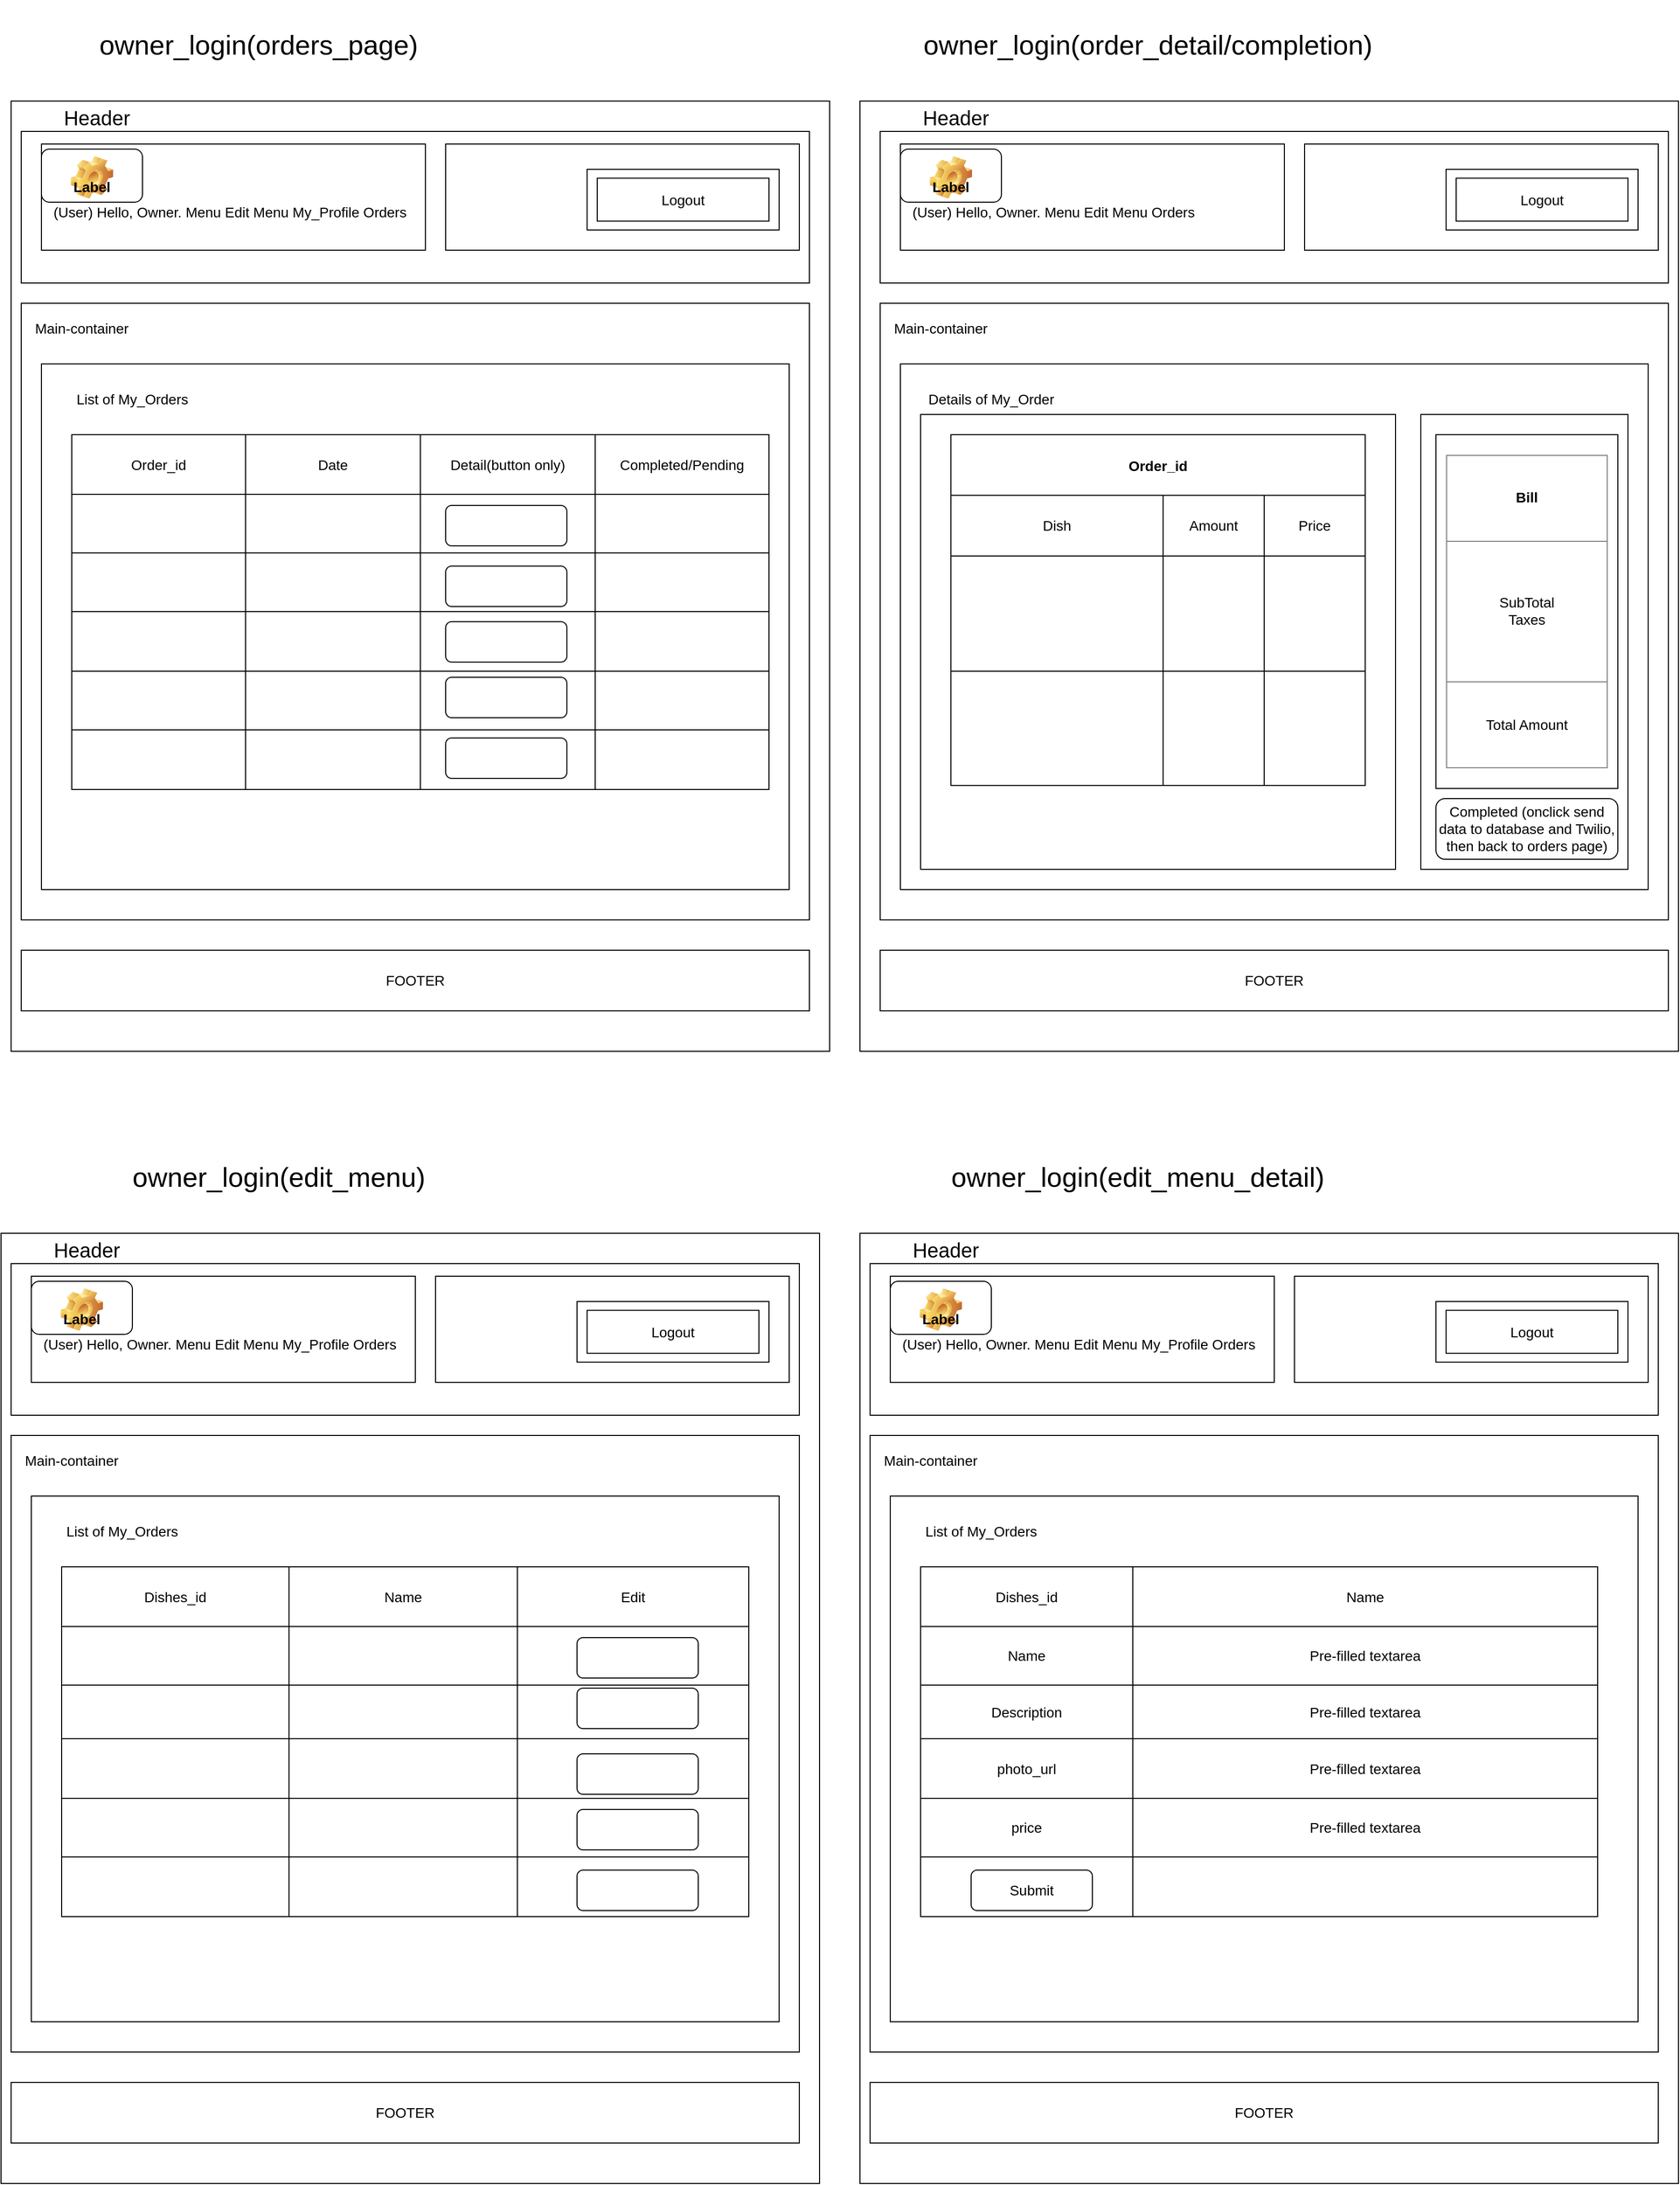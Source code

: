 <mxfile>
    <diagram id="mQeP9on8hpCrRTU4liFA" name="Page-1">
        <mxGraphModel dx="888" dy="1560" grid="1" gridSize="10" guides="1" tooltips="1" connect="1" arrows="1" fold="1" page="1" pageScale="1" pageWidth="850" pageHeight="1100" math="0" shadow="0">
            <root>
                <mxCell id="0"/>
                <mxCell id="1" parent="0"/>
                <mxCell id="87" value="" style="rounded=0;whiteSpace=wrap;html=1;fillColor=none;" parent="1" vertex="1">
                    <mxGeometry x="30" y="-990" width="810" height="940" as="geometry"/>
                </mxCell>
                <mxCell id="2" value="" style="rounded=0;whiteSpace=wrap;html=1;fontSize=27;fillColor=none;" parent="1" vertex="1">
                    <mxGeometry x="40" y="-960" width="780" height="150" as="geometry"/>
                </mxCell>
                <mxCell id="3" value="&lt;font style=&quot;font-size: 20px&quot;&gt;Header&lt;/font&gt;" style="text;html=1;strokeColor=none;fillColor=none;align=center;verticalAlign=middle;whiteSpace=wrap;rounded=0;fontSize=27;" parent="1" vertex="1">
                    <mxGeometry x="80" y="-990" width="70" height="30" as="geometry"/>
                </mxCell>
                <mxCell id="4" value="" style="rounded=0;whiteSpace=wrap;html=1;fontSize=20;fillColor=none;" parent="1" vertex="1">
                    <mxGeometry x="60" y="-947.5" width="380" height="105" as="geometry"/>
                </mxCell>
                <mxCell id="5" value="&lt;font style=&quot;font-size: 14px&quot;&gt;&lt;font style=&quot;font-size: 14px&quot;&gt;&lt;br&gt;(User) Hello, Owner. Menu Edit Menu My_Profile Orders&lt;/font&gt;&lt;br&gt;&lt;/font&gt;" style="text;html=1;strokeColor=none;fillColor=none;align=left;verticalAlign=middle;whiteSpace=wrap;rounded=0;fontSize=20;" parent="1" vertex="1">
                    <mxGeometry x="70" y="-940" width="360" height="90" as="geometry"/>
                </mxCell>
                <mxCell id="6" value="" style="rounded=0;whiteSpace=wrap;html=1;fontSize=14;fillColor=none;" parent="1" vertex="1">
                    <mxGeometry x="460" y="-947.5" width="350" height="105" as="geometry"/>
                </mxCell>
                <mxCell id="8" value="" style="rounded=0;whiteSpace=wrap;html=1;fontSize=14;fillColor=none;" parent="1" vertex="1">
                    <mxGeometry x="600" y="-922.5" width="190" height="60" as="geometry"/>
                </mxCell>
                <mxCell id="9" value="Logout" style="rounded=0;whiteSpace=wrap;html=1;fontSize=14;fillColor=none;" parent="1" vertex="1">
                    <mxGeometry x="610" y="-913.75" width="170" height="42.5" as="geometry"/>
                </mxCell>
                <mxCell id="10" value="FOOTER" style="rounded=0;whiteSpace=wrap;html=1;fontSize=14;fillColor=none;" parent="1" vertex="1">
                    <mxGeometry x="40" y="-150" width="780" height="60" as="geometry"/>
                </mxCell>
                <mxCell id="11" value="" style="rounded=0;whiteSpace=wrap;html=1;fontSize=14;fillColor=none;" parent="1" vertex="1">
                    <mxGeometry x="40" y="-790" width="780" height="610" as="geometry"/>
                </mxCell>
                <mxCell id="12" value="Main-container" style="text;html=1;strokeColor=none;fillColor=none;align=center;verticalAlign=middle;whiteSpace=wrap;rounded=0;fontSize=14;" parent="1" vertex="1">
                    <mxGeometry x="40" y="-780" width="120" height="30" as="geometry"/>
                </mxCell>
                <mxCell id="13" value="" style="rounded=0;whiteSpace=wrap;html=1;fontSize=14;fillColor=none;" parent="1" vertex="1">
                    <mxGeometry x="60" y="-730" width="740" height="520" as="geometry"/>
                </mxCell>
                <mxCell id="14" value="&lt;font style=&quot;font-size: 27px&quot;&gt;owner_login(orders_page)&lt;/font&gt;" style="text;html=1;strokeColor=none;fillColor=none;align=center;verticalAlign=middle;whiteSpace=wrap;rounded=0;movableLabel=1;" parent="1" vertex="1">
                    <mxGeometry x="30" y="-1090" width="490" height="90" as="geometry"/>
                </mxCell>
                <mxCell id="15" value="List of My_Orders" style="text;html=1;strokeColor=none;fillColor=none;align=center;verticalAlign=middle;whiteSpace=wrap;rounded=0;fontSize=14;" parent="1" vertex="1">
                    <mxGeometry x="80" y="-710" width="140" height="30" as="geometry"/>
                </mxCell>
                <mxCell id="16" value="" style="shape=table;html=1;whiteSpace=wrap;startSize=0;container=1;collapsible=0;childLayout=tableLayout;fontSize=14;fillColor=none;" parent="1" vertex="1">
                    <mxGeometry x="90" y="-660" width="690" height="351" as="geometry"/>
                </mxCell>
                <mxCell id="17" value="" style="shape=partialRectangle;html=1;whiteSpace=wrap;collapsible=0;dropTarget=0;pointerEvents=0;fillColor=none;top=0;left=0;bottom=0;right=0;points=[[0,0.5],[1,0.5]];portConstraint=eastwest;fontSize=14;" parent="16" vertex="1">
                    <mxGeometry width="690" height="59" as="geometry"/>
                </mxCell>
                <mxCell id="18" value="Order_id" style="shape=partialRectangle;html=1;whiteSpace=wrap;connectable=0;fillColor=none;top=0;left=0;bottom=0;right=0;overflow=hidden;pointerEvents=1;fontSize=14;" parent="17" vertex="1">
                    <mxGeometry width="172" height="59" as="geometry">
                        <mxRectangle width="172" height="59" as="alternateBounds"/>
                    </mxGeometry>
                </mxCell>
                <mxCell id="19" value="Date" style="shape=partialRectangle;html=1;whiteSpace=wrap;connectable=0;fillColor=none;top=0;left=0;bottom=0;right=0;overflow=hidden;pointerEvents=1;fontSize=14;" parent="17" vertex="1">
                    <mxGeometry x="172" width="173" height="59" as="geometry">
                        <mxRectangle width="173" height="59" as="alternateBounds"/>
                    </mxGeometry>
                </mxCell>
                <mxCell id="20" value="Detail(button only)" style="shape=partialRectangle;html=1;whiteSpace=wrap;connectable=0;fillColor=none;top=0;left=0;bottom=0;right=0;overflow=hidden;pointerEvents=1;fontSize=14;" parent="17" vertex="1">
                    <mxGeometry x="345" width="173" height="59" as="geometry">
                        <mxRectangle width="173" height="59" as="alternateBounds"/>
                    </mxGeometry>
                </mxCell>
                <mxCell id="21" value="Completed/Pending" style="shape=partialRectangle;html=1;whiteSpace=wrap;connectable=0;fillColor=none;top=0;left=0;bottom=0;right=0;overflow=hidden;pointerEvents=1;fontSize=14;" parent="17" vertex="1">
                    <mxGeometry x="518" width="172" height="59" as="geometry">
                        <mxRectangle width="172" height="59" as="alternateBounds"/>
                    </mxGeometry>
                </mxCell>
                <mxCell id="22" value="" style="shape=partialRectangle;html=1;whiteSpace=wrap;collapsible=0;dropTarget=0;pointerEvents=0;fillColor=none;top=0;left=0;bottom=0;right=0;points=[[0,0.5],[1,0.5]];portConstraint=eastwest;fontSize=14;" parent="16" vertex="1">
                    <mxGeometry y="59" width="690" height="58" as="geometry"/>
                </mxCell>
                <mxCell id="23" value="" style="shape=partialRectangle;html=1;whiteSpace=wrap;connectable=0;fillColor=none;top=0;left=0;bottom=0;right=0;overflow=hidden;pointerEvents=1;fontSize=14;" parent="22" vertex="1">
                    <mxGeometry width="172" height="58" as="geometry">
                        <mxRectangle width="172" height="58" as="alternateBounds"/>
                    </mxGeometry>
                </mxCell>
                <mxCell id="24" value="" style="shape=partialRectangle;html=1;whiteSpace=wrap;connectable=0;fillColor=none;top=0;left=0;bottom=0;right=0;overflow=hidden;pointerEvents=1;fontSize=14;" parent="22" vertex="1">
                    <mxGeometry x="172" width="173" height="58" as="geometry">
                        <mxRectangle width="173" height="58" as="alternateBounds"/>
                    </mxGeometry>
                </mxCell>
                <mxCell id="25" value="" style="shape=partialRectangle;html=1;whiteSpace=wrap;connectable=0;fillColor=none;top=0;left=0;bottom=0;right=0;overflow=hidden;pointerEvents=1;fontSize=14;" parent="22" vertex="1">
                    <mxGeometry x="345" width="173" height="58" as="geometry">
                        <mxRectangle width="173" height="58" as="alternateBounds"/>
                    </mxGeometry>
                </mxCell>
                <mxCell id="26" style="shape=partialRectangle;html=1;whiteSpace=wrap;connectable=0;fillColor=none;top=0;left=0;bottom=0;right=0;overflow=hidden;pointerEvents=1;fontSize=14;" parent="22" vertex="1">
                    <mxGeometry x="518" width="172" height="58" as="geometry">
                        <mxRectangle width="172" height="58" as="alternateBounds"/>
                    </mxGeometry>
                </mxCell>
                <mxCell id="27" style="shape=partialRectangle;html=1;whiteSpace=wrap;collapsible=0;dropTarget=0;pointerEvents=0;fillColor=none;top=0;left=0;bottom=0;right=0;points=[[0,0.5],[1,0.5]];portConstraint=eastwest;fontSize=14;" parent="16" vertex="1">
                    <mxGeometry y="117" width="690" height="58" as="geometry"/>
                </mxCell>
                <mxCell id="28" style="shape=partialRectangle;html=1;whiteSpace=wrap;connectable=0;fillColor=none;top=0;left=0;bottom=0;right=0;overflow=hidden;pointerEvents=1;fontSize=14;" parent="27" vertex="1">
                    <mxGeometry width="172" height="58" as="geometry">
                        <mxRectangle width="172" height="58" as="alternateBounds"/>
                    </mxGeometry>
                </mxCell>
                <mxCell id="29" style="shape=partialRectangle;html=1;whiteSpace=wrap;connectable=0;fillColor=none;top=0;left=0;bottom=0;right=0;overflow=hidden;pointerEvents=1;fontSize=14;" parent="27" vertex="1">
                    <mxGeometry x="172" width="173" height="58" as="geometry">
                        <mxRectangle width="173" height="58" as="alternateBounds"/>
                    </mxGeometry>
                </mxCell>
                <mxCell id="30" style="shape=partialRectangle;html=1;whiteSpace=wrap;connectable=0;fillColor=none;top=0;left=0;bottom=0;right=0;overflow=hidden;pointerEvents=1;fontSize=14;" parent="27" vertex="1">
                    <mxGeometry x="345" width="173" height="58" as="geometry">
                        <mxRectangle width="173" height="58" as="alternateBounds"/>
                    </mxGeometry>
                </mxCell>
                <mxCell id="31" style="shape=partialRectangle;html=1;whiteSpace=wrap;connectable=0;fillColor=none;top=0;left=0;bottom=0;right=0;overflow=hidden;pointerEvents=1;fontSize=14;" parent="27" vertex="1">
                    <mxGeometry x="518" width="172" height="58" as="geometry">
                        <mxRectangle width="172" height="58" as="alternateBounds"/>
                    </mxGeometry>
                </mxCell>
                <mxCell id="32" style="shape=partialRectangle;html=1;whiteSpace=wrap;collapsible=0;dropTarget=0;pointerEvents=0;fillColor=none;top=0;left=0;bottom=0;right=0;points=[[0,0.5],[1,0.5]];portConstraint=eastwest;fontSize=14;" parent="16" vertex="1">
                    <mxGeometry y="175" width="690" height="59" as="geometry"/>
                </mxCell>
                <mxCell id="33" style="shape=partialRectangle;html=1;whiteSpace=wrap;connectable=0;fillColor=none;top=0;left=0;bottom=0;right=0;overflow=hidden;pointerEvents=1;fontSize=14;" parent="32" vertex="1">
                    <mxGeometry width="172" height="59" as="geometry">
                        <mxRectangle width="172" height="59" as="alternateBounds"/>
                    </mxGeometry>
                </mxCell>
                <mxCell id="34" style="shape=partialRectangle;html=1;whiteSpace=wrap;connectable=0;fillColor=none;top=0;left=0;bottom=0;right=0;overflow=hidden;pointerEvents=1;fontSize=14;" parent="32" vertex="1">
                    <mxGeometry x="172" width="173" height="59" as="geometry">
                        <mxRectangle width="173" height="59" as="alternateBounds"/>
                    </mxGeometry>
                </mxCell>
                <mxCell id="35" style="shape=partialRectangle;html=1;whiteSpace=wrap;connectable=0;fillColor=none;top=0;left=0;bottom=0;right=0;overflow=hidden;pointerEvents=1;fontSize=14;" parent="32" vertex="1">
                    <mxGeometry x="345" width="173" height="59" as="geometry">
                        <mxRectangle width="173" height="59" as="alternateBounds"/>
                    </mxGeometry>
                </mxCell>
                <mxCell id="36" style="shape=partialRectangle;html=1;whiteSpace=wrap;connectable=0;fillColor=none;top=0;left=0;bottom=0;right=0;overflow=hidden;pointerEvents=1;fontSize=14;" parent="32" vertex="1">
                    <mxGeometry x="518" width="172" height="59" as="geometry">
                        <mxRectangle width="172" height="59" as="alternateBounds"/>
                    </mxGeometry>
                </mxCell>
                <mxCell id="37" style="shape=partialRectangle;html=1;whiteSpace=wrap;collapsible=0;dropTarget=0;pointerEvents=0;fillColor=none;top=0;left=0;bottom=0;right=0;points=[[0,0.5],[1,0.5]];portConstraint=eastwest;fontSize=14;" parent="16" vertex="1">
                    <mxGeometry y="234" width="690" height="58" as="geometry"/>
                </mxCell>
                <mxCell id="38" style="shape=partialRectangle;html=1;whiteSpace=wrap;connectable=0;fillColor=none;top=0;left=0;bottom=0;right=0;overflow=hidden;pointerEvents=1;fontSize=14;" parent="37" vertex="1">
                    <mxGeometry width="172" height="58" as="geometry">
                        <mxRectangle width="172" height="58" as="alternateBounds"/>
                    </mxGeometry>
                </mxCell>
                <mxCell id="39" style="shape=partialRectangle;html=1;whiteSpace=wrap;connectable=0;fillColor=none;top=0;left=0;bottom=0;right=0;overflow=hidden;pointerEvents=1;fontSize=14;" parent="37" vertex="1">
                    <mxGeometry x="172" width="173" height="58" as="geometry">
                        <mxRectangle width="173" height="58" as="alternateBounds"/>
                    </mxGeometry>
                </mxCell>
                <mxCell id="40" style="shape=partialRectangle;html=1;whiteSpace=wrap;connectable=0;fillColor=none;top=0;left=0;bottom=0;right=0;overflow=hidden;pointerEvents=1;fontSize=14;" parent="37" vertex="1">
                    <mxGeometry x="345" width="173" height="58" as="geometry">
                        <mxRectangle width="173" height="58" as="alternateBounds"/>
                    </mxGeometry>
                </mxCell>
                <mxCell id="41" style="shape=partialRectangle;html=1;whiteSpace=wrap;connectable=0;fillColor=none;top=0;left=0;bottom=0;right=0;overflow=hidden;pointerEvents=1;fontSize=14;" parent="37" vertex="1">
                    <mxGeometry x="518" width="172" height="58" as="geometry">
                        <mxRectangle width="172" height="58" as="alternateBounds"/>
                    </mxGeometry>
                </mxCell>
                <mxCell id="42" style="shape=partialRectangle;html=1;whiteSpace=wrap;collapsible=0;dropTarget=0;pointerEvents=0;fillColor=none;top=0;left=0;bottom=0;right=0;points=[[0,0.5],[1,0.5]];portConstraint=eastwest;fontSize=14;" parent="16" vertex="1">
                    <mxGeometry y="292" width="690" height="59" as="geometry"/>
                </mxCell>
                <mxCell id="43" style="shape=partialRectangle;html=1;whiteSpace=wrap;connectable=0;fillColor=none;top=0;left=0;bottom=0;right=0;overflow=hidden;pointerEvents=1;fontSize=14;" parent="42" vertex="1">
                    <mxGeometry width="172" height="59" as="geometry">
                        <mxRectangle width="172" height="59" as="alternateBounds"/>
                    </mxGeometry>
                </mxCell>
                <mxCell id="44" style="shape=partialRectangle;html=1;whiteSpace=wrap;connectable=0;fillColor=none;top=0;left=0;bottom=0;right=0;overflow=hidden;pointerEvents=1;fontSize=14;" parent="42" vertex="1">
                    <mxGeometry x="172" width="173" height="59" as="geometry">
                        <mxRectangle width="173" height="59" as="alternateBounds"/>
                    </mxGeometry>
                </mxCell>
                <mxCell id="45" style="shape=partialRectangle;html=1;whiteSpace=wrap;connectable=0;fillColor=none;top=0;left=0;bottom=0;right=0;overflow=hidden;pointerEvents=1;fontSize=14;" parent="42" vertex="1">
                    <mxGeometry x="345" width="173" height="59" as="geometry">
                        <mxRectangle width="173" height="59" as="alternateBounds"/>
                    </mxGeometry>
                </mxCell>
                <mxCell id="46" style="shape=partialRectangle;html=1;whiteSpace=wrap;connectable=0;fillColor=none;top=0;left=0;bottom=0;right=0;overflow=hidden;pointerEvents=1;fontSize=14;" parent="42" vertex="1">
                    <mxGeometry x="518" width="172" height="59" as="geometry">
                        <mxRectangle width="172" height="59" as="alternateBounds"/>
                    </mxGeometry>
                </mxCell>
                <mxCell id="47" value="Label" style="label;whiteSpace=wrap;html=1;align=center;verticalAlign=bottom;spacingLeft=0;spacingBottom=4;imageAlign=center;imageVerticalAlign=top;image=img/clipart/Gear_128x128.png;fontSize=14;fillColor=none;" parent="1" vertex="1">
                    <mxGeometry x="60" y="-942.5" width="100" height="52.5" as="geometry"/>
                </mxCell>
                <mxCell id="48" value="" style="rounded=1;whiteSpace=wrap;html=1;fontSize=14;fillColor=none;" parent="1" vertex="1">
                    <mxGeometry x="460" y="-590" width="120" height="40" as="geometry"/>
                </mxCell>
                <mxCell id="49" value="" style="rounded=1;whiteSpace=wrap;html=1;fontSize=14;fillColor=none;" parent="1" vertex="1">
                    <mxGeometry x="460" y="-530" width="120" height="40" as="geometry"/>
                </mxCell>
                <mxCell id="50" value="" style="rounded=1;whiteSpace=wrap;html=1;fontSize=14;fillColor=none;" parent="1" vertex="1">
                    <mxGeometry x="460" y="-475" width="120" height="40" as="geometry"/>
                </mxCell>
                <mxCell id="51" value="" style="rounded=1;whiteSpace=wrap;html=1;fontSize=14;fillColor=none;" parent="1" vertex="1">
                    <mxGeometry x="460" y="-420" width="120" height="40" as="geometry"/>
                </mxCell>
                <mxCell id="52" value="" style="rounded=1;whiteSpace=wrap;html=1;fontSize=14;fillColor=none;" parent="1" vertex="1">
                    <mxGeometry x="460" y="-360" width="120" height="40" as="geometry"/>
                </mxCell>
                <mxCell id="53" value="" style="rounded=0;whiteSpace=wrap;html=1;fillColor=none;" parent="1" vertex="1">
                    <mxGeometry x="870" y="-990" width="810" height="940" as="geometry"/>
                </mxCell>
                <mxCell id="54" value="" style="rounded=0;whiteSpace=wrap;html=1;fontSize=27;fillColor=none;" parent="1" vertex="1">
                    <mxGeometry x="890" y="-960" width="780" height="150" as="geometry"/>
                </mxCell>
                <mxCell id="55" value="&lt;font style=&quot;font-size: 20px&quot;&gt;Header&lt;/font&gt;" style="text;html=1;strokeColor=none;fillColor=none;align=center;verticalAlign=middle;whiteSpace=wrap;rounded=0;fontSize=27;" parent="1" vertex="1">
                    <mxGeometry x="930" y="-990" width="70" height="30" as="geometry"/>
                </mxCell>
                <mxCell id="56" value="" style="rounded=0;whiteSpace=wrap;html=1;fontSize=20;fillColor=none;" parent="1" vertex="1">
                    <mxGeometry x="910" y="-947.5" width="380" height="105" as="geometry"/>
                </mxCell>
                <mxCell id="57" value="&lt;font style=&quot;font-size: 14px&quot;&gt;&lt;br&gt;(User) Hello, Owner. Menu Edit Menu Orders&lt;br&gt;&lt;/font&gt;" style="text;html=1;strokeColor=none;fillColor=none;align=left;verticalAlign=middle;whiteSpace=wrap;rounded=0;fontSize=20;" parent="1" vertex="1">
                    <mxGeometry x="920" y="-940" width="360" height="90" as="geometry"/>
                </mxCell>
                <mxCell id="58" value="" style="rounded=0;whiteSpace=wrap;html=1;fontSize=14;fillColor=none;" parent="1" vertex="1">
                    <mxGeometry x="1310" y="-947.5" width="350" height="105" as="geometry"/>
                </mxCell>
                <mxCell id="60" value="" style="rounded=0;whiteSpace=wrap;html=1;fontSize=14;fillColor=none;" parent="1" vertex="1">
                    <mxGeometry x="1450" y="-922.5" width="190" height="60" as="geometry"/>
                </mxCell>
                <mxCell id="61" value="Logout" style="rounded=0;whiteSpace=wrap;html=1;fontSize=14;fillColor=none;" parent="1" vertex="1">
                    <mxGeometry x="1460" y="-913.75" width="170" height="42.5" as="geometry"/>
                </mxCell>
                <mxCell id="62" value="FOOTER" style="rounded=0;whiteSpace=wrap;html=1;fontSize=14;fillColor=none;" parent="1" vertex="1">
                    <mxGeometry x="890" y="-150" width="780" height="60" as="geometry"/>
                </mxCell>
                <mxCell id="63" value="" style="rounded=0;whiteSpace=wrap;html=1;fontSize=14;fillColor=none;" parent="1" vertex="1">
                    <mxGeometry x="890" y="-790" width="780" height="610" as="geometry"/>
                </mxCell>
                <mxCell id="64" value="Main-container" style="text;html=1;strokeColor=none;fillColor=none;align=center;verticalAlign=middle;whiteSpace=wrap;rounded=0;fontSize=14;" parent="1" vertex="1">
                    <mxGeometry x="890" y="-780" width="120" height="30" as="geometry"/>
                </mxCell>
                <mxCell id="65" value="" style="rounded=0;whiteSpace=wrap;html=1;fontSize=14;fillColor=none;" parent="1" vertex="1">
                    <mxGeometry x="910" y="-730" width="740" height="520" as="geometry"/>
                </mxCell>
                <mxCell id="66" value="&lt;font style=&quot;font-size: 27px&quot;&gt;owner_login(order_detail/completion)&lt;/font&gt;" style="text;html=1;strokeColor=none;fillColor=none;align=center;verticalAlign=middle;whiteSpace=wrap;rounded=0;movableLabel=1;" parent="1" vertex="1">
                    <mxGeometry x="910" y="-1090" width="490" height="90" as="geometry"/>
                </mxCell>
                <mxCell id="67" value="Details of My_Order" style="text;html=1;strokeColor=none;fillColor=none;align=center;verticalAlign=middle;whiteSpace=wrap;rounded=0;fontSize=14;" parent="1" vertex="1">
                    <mxGeometry x="930" y="-710" width="140" height="30" as="geometry"/>
                </mxCell>
                <mxCell id="68" value="Label" style="label;whiteSpace=wrap;html=1;align=center;verticalAlign=bottom;spacingLeft=0;spacingBottom=4;imageAlign=center;imageVerticalAlign=top;image=img/clipart/Gear_128x128.png;fontSize=14;fillColor=none;" parent="1" vertex="1">
                    <mxGeometry x="910" y="-942.5" width="100" height="52.5" as="geometry"/>
                </mxCell>
                <mxCell id="69" value="" style="rounded=0;whiteSpace=wrap;html=1;fontSize=14;fillColor=none;" parent="1" vertex="1">
                    <mxGeometry x="930" y="-680" width="470" height="450" as="geometry"/>
                </mxCell>
                <mxCell id="70" value="" style="rounded=0;whiteSpace=wrap;html=1;fontSize=14;fillColor=none;" parent="1" vertex="1">
                    <mxGeometry x="1425" y="-680" width="205" height="450" as="geometry"/>
                </mxCell>
                <mxCell id="71" value="Order_id" style="shape=table;startSize=60;container=1;collapsible=0;childLayout=tableLayout;fontStyle=1;align=center;pointerEvents=1;fontSize=14;fillColor=none;" parent="1" vertex="1">
                    <mxGeometry x="960" y="-660" width="410" height="347" as="geometry"/>
                </mxCell>
                <mxCell id="72" value="" style="shape=partialRectangle;html=1;whiteSpace=wrap;collapsible=0;dropTarget=0;pointerEvents=0;fillColor=none;top=0;left=0;bottom=0;right=0;points=[[0,0.5],[1,0.5]];portConstraint=eastwest;fontSize=14;" parent="71" vertex="1">
                    <mxGeometry y="60" width="410" height="60" as="geometry"/>
                </mxCell>
                <mxCell id="73" value="Dish" style="shape=partialRectangle;html=1;whiteSpace=wrap;connectable=0;fillColor=none;top=0;left=0;bottom=0;right=0;overflow=hidden;pointerEvents=1;fontSize=14;" parent="72" vertex="1">
                    <mxGeometry width="210" height="60" as="geometry">
                        <mxRectangle width="210" height="60" as="alternateBounds"/>
                    </mxGeometry>
                </mxCell>
                <mxCell id="74" value="Amount" style="shape=partialRectangle;html=1;whiteSpace=wrap;connectable=0;fillColor=none;top=0;left=0;bottom=0;right=0;overflow=hidden;pointerEvents=1;fontSize=14;" parent="72" vertex="1">
                    <mxGeometry x="210" width="100" height="60" as="geometry">
                        <mxRectangle width="100" height="60" as="alternateBounds"/>
                    </mxGeometry>
                </mxCell>
                <mxCell id="75" value="Price" style="shape=partialRectangle;html=1;whiteSpace=wrap;connectable=0;fillColor=none;top=0;left=0;bottom=0;right=0;overflow=hidden;pointerEvents=1;fontSize=14;" parent="72" vertex="1">
                    <mxGeometry x="310" width="100" height="60" as="geometry">
                        <mxRectangle width="100" height="60" as="alternateBounds"/>
                    </mxGeometry>
                </mxCell>
                <mxCell id="76" value="" style="shape=partialRectangle;html=1;whiteSpace=wrap;collapsible=0;dropTarget=0;pointerEvents=0;fillColor=none;top=0;left=0;bottom=0;right=0;points=[[0,0.5],[1,0.5]];portConstraint=eastwest;fontSize=14;" parent="71" vertex="1">
                    <mxGeometry y="120" width="410" height="114" as="geometry"/>
                </mxCell>
                <mxCell id="77" value="" style="shape=partialRectangle;html=1;whiteSpace=wrap;connectable=0;fillColor=none;top=0;left=0;bottom=0;right=0;overflow=hidden;pointerEvents=1;fontSize=14;" parent="76" vertex="1">
                    <mxGeometry width="210" height="114" as="geometry">
                        <mxRectangle width="210" height="114" as="alternateBounds"/>
                    </mxGeometry>
                </mxCell>
                <mxCell id="78" value="" style="shape=partialRectangle;html=1;whiteSpace=wrap;connectable=0;fillColor=none;top=0;left=0;bottom=0;right=0;overflow=hidden;pointerEvents=1;fontSize=14;" parent="76" vertex="1">
                    <mxGeometry x="210" width="100" height="114" as="geometry">
                        <mxRectangle width="100" height="114" as="alternateBounds"/>
                    </mxGeometry>
                </mxCell>
                <mxCell id="79" value="" style="shape=partialRectangle;html=1;whiteSpace=wrap;connectable=0;fillColor=none;top=0;left=0;bottom=0;right=0;overflow=hidden;pointerEvents=1;fontSize=14;" parent="76" vertex="1">
                    <mxGeometry x="310" width="100" height="114" as="geometry">
                        <mxRectangle width="100" height="114" as="alternateBounds"/>
                    </mxGeometry>
                </mxCell>
                <mxCell id="80" value="" style="shape=partialRectangle;html=1;whiteSpace=wrap;collapsible=0;dropTarget=0;pointerEvents=0;fillColor=none;top=0;left=0;bottom=0;right=0;points=[[0,0.5],[1,0.5]];portConstraint=eastwest;fontSize=14;" parent="71" vertex="1">
                    <mxGeometry y="234" width="410" height="113" as="geometry"/>
                </mxCell>
                <mxCell id="81" value="" style="shape=partialRectangle;html=1;whiteSpace=wrap;connectable=0;fillColor=none;top=0;left=0;bottom=0;right=0;overflow=hidden;pointerEvents=1;fontSize=14;" parent="80" vertex="1">
                    <mxGeometry width="210" height="113" as="geometry">
                        <mxRectangle width="210" height="113" as="alternateBounds"/>
                    </mxGeometry>
                </mxCell>
                <mxCell id="82" value="" style="shape=partialRectangle;html=1;whiteSpace=wrap;connectable=0;fillColor=none;top=0;left=0;bottom=0;right=0;overflow=hidden;pointerEvents=1;fontSize=14;" parent="80" vertex="1">
                    <mxGeometry x="210" width="100" height="113" as="geometry">
                        <mxRectangle width="100" height="113" as="alternateBounds"/>
                    </mxGeometry>
                </mxCell>
                <mxCell id="83" value="" style="shape=partialRectangle;html=1;whiteSpace=wrap;connectable=0;fillColor=none;top=0;left=0;bottom=0;right=0;overflow=hidden;pointerEvents=1;fontSize=14;" parent="80" vertex="1">
                    <mxGeometry x="310" width="100" height="113" as="geometry">
                        <mxRectangle width="100" height="113" as="alternateBounds"/>
                    </mxGeometry>
                </mxCell>
                <mxCell id="84" value="" style="rounded=0;whiteSpace=wrap;html=1;fontSize=14;fillColor=none;" parent="1" vertex="1">
                    <mxGeometry x="1440" y="-660" width="180" height="350" as="geometry"/>
                </mxCell>
                <mxCell id="85" value="Completed (onclick send data to database and Twilio, then back to orders page)" style="rounded=1;whiteSpace=wrap;html=1;fontSize=14;fillColor=none;" parent="1" vertex="1">
                    <mxGeometry x="1440" y="-300" width="180" height="60" as="geometry"/>
                </mxCell>
                <mxCell id="86" value="&lt;table border=&quot;1&quot; width=&quot;100%&quot; cellpadding=&quot;4&quot; style=&quot;width: 100% ; height: 100% ; border-collapse: collapse&quot;&gt;&lt;tbody&gt;&lt;tr&gt;&lt;th align=&quot;center&quot;&gt;&lt;b&gt;Bill&lt;/b&gt;&lt;/th&gt;&lt;/tr&gt;&lt;tr&gt;&lt;td align=&quot;center&quot;&gt;SubTotal&lt;br&gt;Taxes&lt;/td&gt;&lt;/tr&gt;&lt;tr&gt;&lt;td align=&quot;center&quot;&gt;Total Amount&lt;/td&gt;&lt;/tr&gt;&lt;/tbody&gt;&lt;/table&gt;" style="text;html=1;strokeColor=none;fillColor=none;overflow=fill;fontSize=14;" parent="1" vertex="1">
                    <mxGeometry x="1450" y="-640" width="160" height="310" as="geometry"/>
                </mxCell>
                <mxCell id="208" value="" style="rounded=0;whiteSpace=wrap;html=1;fillColor=none;" parent="1" vertex="1">
                    <mxGeometry x="20" y="130" width="810" height="940" as="geometry"/>
                </mxCell>
                <mxCell id="209" value="" style="rounded=0;whiteSpace=wrap;html=1;fontSize=27;fillColor=none;" parent="1" vertex="1">
                    <mxGeometry x="30" y="160" width="780" height="150" as="geometry"/>
                </mxCell>
                <mxCell id="210" value="&lt;font style=&quot;font-size: 20px&quot;&gt;Header&lt;/font&gt;" style="text;html=1;strokeColor=none;fillColor=none;align=center;verticalAlign=middle;whiteSpace=wrap;rounded=0;fontSize=27;" parent="1" vertex="1">
                    <mxGeometry x="70" y="130" width="70" height="30" as="geometry"/>
                </mxCell>
                <mxCell id="211" value="" style="rounded=0;whiteSpace=wrap;html=1;fontSize=20;fillColor=none;" parent="1" vertex="1">
                    <mxGeometry x="50" y="172.5" width="380" height="105" as="geometry"/>
                </mxCell>
                <mxCell id="212" value="&lt;font style=&quot;font-size: 14px&quot;&gt;&lt;font style=&quot;font-size: 14px&quot;&gt;&lt;br&gt;(User) Hello, Owner. Menu Edit Menu My_Profile Orders&lt;/font&gt;&lt;br&gt;&lt;/font&gt;" style="text;html=1;strokeColor=none;fillColor=none;align=left;verticalAlign=middle;whiteSpace=wrap;rounded=0;fontSize=20;" parent="1" vertex="1">
                    <mxGeometry x="60" y="180" width="360" height="90" as="geometry"/>
                </mxCell>
                <mxCell id="213" value="" style="rounded=0;whiteSpace=wrap;html=1;fontSize=14;fillColor=none;" parent="1" vertex="1">
                    <mxGeometry x="450" y="172.5" width="350" height="105" as="geometry"/>
                </mxCell>
                <mxCell id="215" value="" style="rounded=0;whiteSpace=wrap;html=1;fontSize=14;fillColor=none;" parent="1" vertex="1">
                    <mxGeometry x="590" y="197.5" width="190" height="60" as="geometry"/>
                </mxCell>
                <mxCell id="216" value="Logout" style="rounded=0;whiteSpace=wrap;html=1;fontSize=14;fillColor=none;" parent="1" vertex="1">
                    <mxGeometry x="600" y="206.25" width="170" height="42.5" as="geometry"/>
                </mxCell>
                <mxCell id="217" value="FOOTER" style="rounded=0;whiteSpace=wrap;html=1;fontSize=14;fillColor=none;" parent="1" vertex="1">
                    <mxGeometry x="30" y="970" width="780" height="60" as="geometry"/>
                </mxCell>
                <mxCell id="218" value="" style="rounded=0;whiteSpace=wrap;html=1;fontSize=14;fillColor=none;" parent="1" vertex="1">
                    <mxGeometry x="30" y="330" width="780" height="610" as="geometry"/>
                </mxCell>
                <mxCell id="219" value="Main-container" style="text;html=1;strokeColor=none;fillColor=none;align=center;verticalAlign=middle;whiteSpace=wrap;rounded=0;fontSize=14;" parent="1" vertex="1">
                    <mxGeometry x="30" y="340" width="120" height="30" as="geometry"/>
                </mxCell>
                <mxCell id="220" value="" style="rounded=0;whiteSpace=wrap;html=1;fontSize=14;fillColor=none;" parent="1" vertex="1">
                    <mxGeometry x="50" y="390" width="740" height="520" as="geometry"/>
                </mxCell>
                <mxCell id="221" value="&lt;font style=&quot;font-size: 27px&quot;&gt;owner_login(edit_menu)&lt;/font&gt;" style="text;html=1;strokeColor=none;fillColor=none;align=center;verticalAlign=middle;whiteSpace=wrap;rounded=0;movableLabel=1;" parent="1" vertex="1">
                    <mxGeometry x="50" y="30" width="490" height="90" as="geometry"/>
                </mxCell>
                <mxCell id="222" value="List of My_Orders" style="text;html=1;strokeColor=none;fillColor=none;align=center;verticalAlign=middle;whiteSpace=wrap;rounded=0;fontSize=14;" parent="1" vertex="1">
                    <mxGeometry x="70" y="410" width="140" height="30" as="geometry"/>
                </mxCell>
                <mxCell id="223" value="" style="shape=table;html=1;whiteSpace=wrap;startSize=0;container=1;collapsible=0;childLayout=tableLayout;fontSize=14;fillColor=none;" parent="1" vertex="1">
                    <mxGeometry x="80" y="460" width="680" height="346" as="geometry"/>
                </mxCell>
                <mxCell id="224" value="" style="shape=partialRectangle;html=1;whiteSpace=wrap;collapsible=0;dropTarget=0;pointerEvents=0;fillColor=none;top=0;left=0;bottom=0;right=0;points=[[0,0.5],[1,0.5]];portConstraint=eastwest;fontSize=14;" parent="223" vertex="1">
                    <mxGeometry width="680" height="59" as="geometry"/>
                </mxCell>
                <mxCell id="225" value="Dishes_id" style="shape=partialRectangle;html=1;whiteSpace=wrap;connectable=0;fillColor=none;top=0;left=0;bottom=0;right=0;overflow=hidden;pointerEvents=1;fontSize=14;" parent="224" vertex="1">
                    <mxGeometry width="225" height="59" as="geometry">
                        <mxRectangle width="225" height="59" as="alternateBounds"/>
                    </mxGeometry>
                </mxCell>
                <mxCell id="226" value="Name" style="shape=partialRectangle;html=1;whiteSpace=wrap;connectable=0;fillColor=none;top=0;left=0;bottom=0;right=0;overflow=hidden;pointerEvents=1;fontSize=14;" parent="224" vertex="1">
                    <mxGeometry x="225" width="226" height="59" as="geometry">
                        <mxRectangle width="226" height="59" as="alternateBounds"/>
                    </mxGeometry>
                </mxCell>
                <mxCell id="227" value="Edit" style="shape=partialRectangle;html=1;whiteSpace=wrap;connectable=0;fillColor=none;top=0;left=0;bottom=0;right=0;overflow=hidden;pointerEvents=1;fontSize=14;" parent="224" vertex="1">
                    <mxGeometry x="451" width="229" height="59" as="geometry">
                        <mxRectangle width="229" height="59" as="alternateBounds"/>
                    </mxGeometry>
                </mxCell>
                <mxCell id="229" value="" style="shape=partialRectangle;html=1;whiteSpace=wrap;collapsible=0;dropTarget=0;pointerEvents=0;fillColor=none;top=0;left=0;bottom=0;right=0;points=[[0,0.5],[1,0.5]];portConstraint=eastwest;fontSize=14;" parent="223" vertex="1">
                    <mxGeometry y="59" width="680" height="58" as="geometry"/>
                </mxCell>
                <mxCell id="230" value="" style="shape=partialRectangle;html=1;whiteSpace=wrap;connectable=0;fillColor=none;top=0;left=0;bottom=0;right=0;overflow=hidden;pointerEvents=1;fontSize=14;" parent="229" vertex="1">
                    <mxGeometry width="225" height="58" as="geometry">
                        <mxRectangle width="225" height="58" as="alternateBounds"/>
                    </mxGeometry>
                </mxCell>
                <mxCell id="231" value="" style="shape=partialRectangle;html=1;whiteSpace=wrap;connectable=0;fillColor=none;top=0;left=0;bottom=0;right=0;overflow=hidden;pointerEvents=1;fontSize=14;" parent="229" vertex="1">
                    <mxGeometry x="225" width="226" height="58" as="geometry">
                        <mxRectangle width="226" height="58" as="alternateBounds"/>
                    </mxGeometry>
                </mxCell>
                <mxCell id="232" value="" style="shape=partialRectangle;html=1;whiteSpace=wrap;connectable=0;fillColor=none;top=0;left=0;bottom=0;right=0;overflow=hidden;pointerEvents=1;fontSize=14;" parent="229" vertex="1">
                    <mxGeometry x="451" width="229" height="58" as="geometry">
                        <mxRectangle width="229" height="58" as="alternateBounds"/>
                    </mxGeometry>
                </mxCell>
                <mxCell id="234" style="shape=partialRectangle;html=1;whiteSpace=wrap;collapsible=0;dropTarget=0;pointerEvents=0;fillColor=none;top=0;left=0;bottom=0;right=0;points=[[0,0.5],[1,0.5]];portConstraint=eastwest;fontSize=14;" parent="223" vertex="1">
                    <mxGeometry y="117" width="680" height="53" as="geometry"/>
                </mxCell>
                <mxCell id="235" style="shape=partialRectangle;html=1;whiteSpace=wrap;connectable=0;fillColor=none;top=0;left=0;bottom=0;right=0;overflow=hidden;pointerEvents=1;fontSize=14;" parent="234" vertex="1">
                    <mxGeometry width="225" height="53" as="geometry">
                        <mxRectangle width="225" height="53" as="alternateBounds"/>
                    </mxGeometry>
                </mxCell>
                <mxCell id="236" style="shape=partialRectangle;html=1;whiteSpace=wrap;connectable=0;fillColor=none;top=0;left=0;bottom=0;right=0;overflow=hidden;pointerEvents=1;fontSize=14;" parent="234" vertex="1">
                    <mxGeometry x="225" width="226" height="53" as="geometry">
                        <mxRectangle width="226" height="53" as="alternateBounds"/>
                    </mxGeometry>
                </mxCell>
                <mxCell id="237" style="shape=partialRectangle;html=1;whiteSpace=wrap;connectable=0;fillColor=none;top=0;left=0;bottom=0;right=0;overflow=hidden;pointerEvents=1;fontSize=14;" parent="234" vertex="1">
                    <mxGeometry x="451" width="229" height="53" as="geometry">
                        <mxRectangle width="229" height="53" as="alternateBounds"/>
                    </mxGeometry>
                </mxCell>
                <mxCell id="239" style="shape=partialRectangle;html=1;whiteSpace=wrap;collapsible=0;dropTarget=0;pointerEvents=0;fillColor=none;top=0;left=0;bottom=0;right=0;points=[[0,0.5],[1,0.5]];portConstraint=eastwest;fontSize=14;" parent="223" vertex="1">
                    <mxGeometry y="170" width="680" height="59" as="geometry"/>
                </mxCell>
                <mxCell id="240" style="shape=partialRectangle;html=1;whiteSpace=wrap;connectable=0;fillColor=none;top=0;left=0;bottom=0;right=0;overflow=hidden;pointerEvents=1;fontSize=14;" parent="239" vertex="1">
                    <mxGeometry width="225" height="59" as="geometry">
                        <mxRectangle width="225" height="59" as="alternateBounds"/>
                    </mxGeometry>
                </mxCell>
                <mxCell id="241" style="shape=partialRectangle;html=1;whiteSpace=wrap;connectable=0;fillColor=none;top=0;left=0;bottom=0;right=0;overflow=hidden;pointerEvents=1;fontSize=14;" parent="239" vertex="1">
                    <mxGeometry x="225" width="226" height="59" as="geometry">
                        <mxRectangle width="226" height="59" as="alternateBounds"/>
                    </mxGeometry>
                </mxCell>
                <mxCell id="242" style="shape=partialRectangle;html=1;whiteSpace=wrap;connectable=0;fillColor=none;top=0;left=0;bottom=0;right=0;overflow=hidden;pointerEvents=1;fontSize=14;" parent="239" vertex="1">
                    <mxGeometry x="451" width="229" height="59" as="geometry">
                        <mxRectangle width="229" height="59" as="alternateBounds"/>
                    </mxGeometry>
                </mxCell>
                <mxCell id="244" style="shape=partialRectangle;html=1;whiteSpace=wrap;collapsible=0;dropTarget=0;pointerEvents=0;fillColor=none;top=0;left=0;bottom=0;right=0;points=[[0,0.5],[1,0.5]];portConstraint=eastwest;fontSize=14;" parent="223" vertex="1">
                    <mxGeometry y="229" width="680" height="58" as="geometry"/>
                </mxCell>
                <mxCell id="245" style="shape=partialRectangle;html=1;whiteSpace=wrap;connectable=0;fillColor=none;top=0;left=0;bottom=0;right=0;overflow=hidden;pointerEvents=1;fontSize=14;" parent="244" vertex="1">
                    <mxGeometry width="225" height="58" as="geometry">
                        <mxRectangle width="225" height="58" as="alternateBounds"/>
                    </mxGeometry>
                </mxCell>
                <mxCell id="246" style="shape=partialRectangle;html=1;whiteSpace=wrap;connectable=0;fillColor=none;top=0;left=0;bottom=0;right=0;overflow=hidden;pointerEvents=1;fontSize=14;" parent="244" vertex="1">
                    <mxGeometry x="225" width="226" height="58" as="geometry">
                        <mxRectangle width="226" height="58" as="alternateBounds"/>
                    </mxGeometry>
                </mxCell>
                <mxCell id="247" style="shape=partialRectangle;html=1;whiteSpace=wrap;connectable=0;fillColor=none;top=0;left=0;bottom=0;right=0;overflow=hidden;pointerEvents=1;fontSize=14;" parent="244" vertex="1">
                    <mxGeometry x="451" width="229" height="58" as="geometry">
                        <mxRectangle width="229" height="58" as="alternateBounds"/>
                    </mxGeometry>
                </mxCell>
                <mxCell id="249" style="shape=partialRectangle;html=1;whiteSpace=wrap;collapsible=0;dropTarget=0;pointerEvents=0;fillColor=none;top=0;left=0;bottom=0;right=0;points=[[0,0.5],[1,0.5]];portConstraint=eastwest;fontSize=14;" parent="223" vertex="1">
                    <mxGeometry y="287" width="680" height="59" as="geometry"/>
                </mxCell>
                <mxCell id="250" style="shape=partialRectangle;html=1;whiteSpace=wrap;connectable=0;fillColor=none;top=0;left=0;bottom=0;right=0;overflow=hidden;pointerEvents=1;fontSize=14;" parent="249" vertex="1">
                    <mxGeometry width="225" height="59" as="geometry">
                        <mxRectangle width="225" height="59" as="alternateBounds"/>
                    </mxGeometry>
                </mxCell>
                <mxCell id="251" style="shape=partialRectangle;html=1;whiteSpace=wrap;connectable=0;fillColor=none;top=0;left=0;bottom=0;right=0;overflow=hidden;pointerEvents=1;fontSize=14;" parent="249" vertex="1">
                    <mxGeometry x="225" width="226" height="59" as="geometry">
                        <mxRectangle width="226" height="59" as="alternateBounds"/>
                    </mxGeometry>
                </mxCell>
                <mxCell id="252" style="shape=partialRectangle;html=1;whiteSpace=wrap;connectable=0;fillColor=none;top=0;left=0;bottom=0;right=0;overflow=hidden;pointerEvents=1;fontSize=14;" parent="249" vertex="1">
                    <mxGeometry x="451" width="229" height="59" as="geometry">
                        <mxRectangle width="229" height="59" as="alternateBounds"/>
                    </mxGeometry>
                </mxCell>
                <mxCell id="254" value="Label" style="label;whiteSpace=wrap;html=1;align=center;verticalAlign=bottom;spacingLeft=0;spacingBottom=4;imageAlign=center;imageVerticalAlign=top;image=img/clipart/Gear_128x128.png;fontSize=14;fillColor=none;" parent="1" vertex="1">
                    <mxGeometry x="50" y="177.5" width="100" height="52.5" as="geometry"/>
                </mxCell>
                <mxCell id="255" value="" style="rounded=1;whiteSpace=wrap;html=1;fontSize=14;fillColor=none;" parent="1" vertex="1">
                    <mxGeometry x="590" y="530" width="120" height="40" as="geometry"/>
                </mxCell>
                <mxCell id="256" value="" style="rounded=1;whiteSpace=wrap;html=1;fontSize=14;fillColor=none;" parent="1" vertex="1">
                    <mxGeometry x="590" y="580" width="120" height="40" as="geometry"/>
                </mxCell>
                <mxCell id="257" value="" style="rounded=1;whiteSpace=wrap;html=1;fontSize=14;fillColor=none;" parent="1" vertex="1">
                    <mxGeometry x="590" y="645" width="120" height="40" as="geometry"/>
                </mxCell>
                <mxCell id="258" value="" style="rounded=1;whiteSpace=wrap;html=1;fontSize=14;fillColor=none;" parent="1" vertex="1">
                    <mxGeometry x="590" y="700" width="120" height="40" as="geometry"/>
                </mxCell>
                <mxCell id="259" value="" style="rounded=1;whiteSpace=wrap;html=1;fontSize=14;fillColor=none;" parent="1" vertex="1">
                    <mxGeometry x="590" y="760" width="120" height="40" as="geometry"/>
                </mxCell>
                <mxCell id="306" value="" style="rounded=0;whiteSpace=wrap;html=1;fillColor=none;" parent="1" vertex="1">
                    <mxGeometry x="870" y="130" width="810" height="940" as="geometry"/>
                </mxCell>
                <mxCell id="307" value="" style="rounded=0;whiteSpace=wrap;html=1;fontSize=27;fillColor=none;" parent="1" vertex="1">
                    <mxGeometry x="880" y="160" width="780" height="150" as="geometry"/>
                </mxCell>
                <mxCell id="308" value="&lt;font style=&quot;font-size: 20px&quot;&gt;Header&lt;/font&gt;" style="text;html=1;strokeColor=none;fillColor=none;align=center;verticalAlign=middle;whiteSpace=wrap;rounded=0;fontSize=27;" parent="1" vertex="1">
                    <mxGeometry x="920" y="130" width="70" height="30" as="geometry"/>
                </mxCell>
                <mxCell id="309" value="" style="rounded=0;whiteSpace=wrap;html=1;fontSize=20;fillColor=none;" parent="1" vertex="1">
                    <mxGeometry x="900" y="172.5" width="380" height="105" as="geometry"/>
                </mxCell>
                <mxCell id="310" value="&lt;font style=&quot;font-size: 14px&quot;&gt;&lt;font style=&quot;font-size: 14px&quot;&gt;&lt;br&gt;(User) Hello, Owner. Menu Edit Menu My_Profile Orders&lt;/font&gt;&lt;br&gt;&lt;/font&gt;" style="text;html=1;strokeColor=none;fillColor=none;align=left;verticalAlign=middle;whiteSpace=wrap;rounded=0;fontSize=20;" parent="1" vertex="1">
                    <mxGeometry x="910" y="180" width="360" height="90" as="geometry"/>
                </mxCell>
                <mxCell id="311" value="" style="rounded=0;whiteSpace=wrap;html=1;fontSize=14;fillColor=none;" parent="1" vertex="1">
                    <mxGeometry x="1300" y="172.5" width="350" height="105" as="geometry"/>
                </mxCell>
                <mxCell id="313" value="" style="rounded=0;whiteSpace=wrap;html=1;fontSize=14;fillColor=none;" parent="1" vertex="1">
                    <mxGeometry x="1440" y="197.5" width="190" height="60" as="geometry"/>
                </mxCell>
                <mxCell id="314" value="Logout" style="rounded=0;whiteSpace=wrap;html=1;fontSize=14;fillColor=none;" parent="1" vertex="1">
                    <mxGeometry x="1450" y="206.25" width="170" height="42.5" as="geometry"/>
                </mxCell>
                <mxCell id="315" value="FOOTER" style="rounded=0;whiteSpace=wrap;html=1;fontSize=14;fillColor=none;" parent="1" vertex="1">
                    <mxGeometry x="880" y="970" width="780" height="60" as="geometry"/>
                </mxCell>
                <mxCell id="316" value="" style="rounded=0;whiteSpace=wrap;html=1;fontSize=14;fillColor=none;" parent="1" vertex="1">
                    <mxGeometry x="880" y="330" width="780" height="610" as="geometry"/>
                </mxCell>
                <mxCell id="317" value="Main-container" style="text;html=1;strokeColor=none;fillColor=none;align=center;verticalAlign=middle;whiteSpace=wrap;rounded=0;fontSize=14;" parent="1" vertex="1">
                    <mxGeometry x="880" y="340" width="120" height="30" as="geometry"/>
                </mxCell>
                <mxCell id="318" value="" style="rounded=0;whiteSpace=wrap;html=1;fontSize=14;fillColor=none;" parent="1" vertex="1">
                    <mxGeometry x="900" y="390" width="740" height="520" as="geometry"/>
                </mxCell>
                <mxCell id="319" value="&lt;font style=&quot;font-size: 27px&quot;&gt;owner_login(edit_menu_detail)&lt;/font&gt;" style="text;html=1;strokeColor=none;fillColor=none;align=center;verticalAlign=middle;whiteSpace=wrap;rounded=0;movableLabel=1;" parent="1" vertex="1">
                    <mxGeometry x="900" y="30" width="490" height="90" as="geometry"/>
                </mxCell>
                <mxCell id="320" value="List of My_Orders" style="text;html=1;strokeColor=none;fillColor=none;align=center;verticalAlign=middle;whiteSpace=wrap;rounded=0;fontSize=14;" parent="1" vertex="1">
                    <mxGeometry x="920" y="410" width="140" height="30" as="geometry"/>
                </mxCell>
                <mxCell id="321" value="" style="shape=table;html=1;whiteSpace=wrap;startSize=0;container=1;collapsible=0;childLayout=tableLayout;fontSize=14;fillColor=none;" parent="1" vertex="1">
                    <mxGeometry x="930" y="460" width="670" height="346" as="geometry"/>
                </mxCell>
                <mxCell id="322" value="" style="shape=partialRectangle;html=1;whiteSpace=wrap;collapsible=0;dropTarget=0;pointerEvents=0;fillColor=none;top=0;left=0;bottom=0;right=0;points=[[0,0.5],[1,0.5]];portConstraint=eastwest;fontSize=14;" parent="321" vertex="1">
                    <mxGeometry width="670" height="59" as="geometry"/>
                </mxCell>
                <mxCell id="323" value="Dishes_id" style="shape=partialRectangle;html=1;whiteSpace=wrap;connectable=0;fillColor=none;top=0;left=0;bottom=0;right=0;overflow=hidden;pointerEvents=1;fontSize=14;" parent="322" vertex="1">
                    <mxGeometry width="210" height="59" as="geometry">
                        <mxRectangle width="210" height="59" as="alternateBounds"/>
                    </mxGeometry>
                </mxCell>
                <mxCell id="324" value="Name" style="shape=partialRectangle;html=1;whiteSpace=wrap;connectable=0;fillColor=none;top=0;left=0;bottom=0;right=0;overflow=hidden;pointerEvents=1;fontSize=14;" parent="322" vertex="1">
                    <mxGeometry x="210" width="460" height="59" as="geometry">
                        <mxRectangle width="460" height="59" as="alternateBounds"/>
                    </mxGeometry>
                </mxCell>
                <mxCell id="326" value="" style="shape=partialRectangle;html=1;whiteSpace=wrap;collapsible=0;dropTarget=0;pointerEvents=0;fillColor=none;top=0;left=0;bottom=0;right=0;points=[[0,0.5],[1,0.5]];portConstraint=eastwest;fontSize=14;" parent="321" vertex="1">
                    <mxGeometry y="59" width="670" height="58" as="geometry"/>
                </mxCell>
                <mxCell id="327" value="Name" style="shape=partialRectangle;html=1;whiteSpace=wrap;connectable=0;fillColor=none;top=0;left=0;bottom=0;right=0;overflow=hidden;pointerEvents=1;fontSize=14;" parent="326" vertex="1">
                    <mxGeometry width="210" height="58" as="geometry">
                        <mxRectangle width="210" height="58" as="alternateBounds"/>
                    </mxGeometry>
                </mxCell>
                <mxCell id="328" value="Pre-filled textarea" style="shape=partialRectangle;html=1;whiteSpace=wrap;connectable=0;fillColor=none;top=0;left=0;bottom=0;right=0;overflow=hidden;pointerEvents=1;fontSize=14;" parent="326" vertex="1">
                    <mxGeometry x="210" width="460" height="58" as="geometry">
                        <mxRectangle width="460" height="58" as="alternateBounds"/>
                    </mxGeometry>
                </mxCell>
                <mxCell id="330" style="shape=partialRectangle;html=1;whiteSpace=wrap;collapsible=0;dropTarget=0;pointerEvents=0;fillColor=none;top=0;left=0;bottom=0;right=0;points=[[0,0.5],[1,0.5]];portConstraint=eastwest;fontSize=14;" parent="321" vertex="1">
                    <mxGeometry y="117" width="670" height="53" as="geometry"/>
                </mxCell>
                <mxCell id="331" value="Description" style="shape=partialRectangle;html=1;whiteSpace=wrap;connectable=0;fillColor=none;top=0;left=0;bottom=0;right=0;overflow=hidden;pointerEvents=1;fontSize=14;" parent="330" vertex="1">
                    <mxGeometry width="210" height="53" as="geometry">
                        <mxRectangle width="210" height="53" as="alternateBounds"/>
                    </mxGeometry>
                </mxCell>
                <mxCell id="332" value="Pre-filled textarea" style="shape=partialRectangle;html=1;whiteSpace=wrap;connectable=0;fillColor=none;top=0;left=0;bottom=0;right=0;overflow=hidden;pointerEvents=1;fontSize=14;" parent="330" vertex="1">
                    <mxGeometry x="210" width="460" height="53" as="geometry">
                        <mxRectangle width="460" height="53" as="alternateBounds"/>
                    </mxGeometry>
                </mxCell>
                <mxCell id="334" style="shape=partialRectangle;html=1;whiteSpace=wrap;collapsible=0;dropTarget=0;pointerEvents=0;fillColor=none;top=0;left=0;bottom=0;right=0;points=[[0,0.5],[1,0.5]];portConstraint=eastwest;fontSize=14;" parent="321" vertex="1">
                    <mxGeometry y="170" width="670" height="59" as="geometry"/>
                </mxCell>
                <mxCell id="335" value="photo_url" style="shape=partialRectangle;html=1;whiteSpace=wrap;connectable=0;fillColor=none;top=0;left=0;bottom=0;right=0;overflow=hidden;pointerEvents=1;fontSize=14;" parent="334" vertex="1">
                    <mxGeometry width="210" height="59" as="geometry">
                        <mxRectangle width="210" height="59" as="alternateBounds"/>
                    </mxGeometry>
                </mxCell>
                <mxCell id="336" value="Pre-filled textarea" style="shape=partialRectangle;html=1;whiteSpace=wrap;connectable=0;fillColor=none;top=0;left=0;bottom=0;right=0;overflow=hidden;pointerEvents=1;fontSize=14;" parent="334" vertex="1">
                    <mxGeometry x="210" width="460" height="59" as="geometry">
                        <mxRectangle width="460" height="59" as="alternateBounds"/>
                    </mxGeometry>
                </mxCell>
                <mxCell id="338" style="shape=partialRectangle;html=1;whiteSpace=wrap;collapsible=0;dropTarget=0;pointerEvents=0;fillColor=none;top=0;left=0;bottom=0;right=0;points=[[0,0.5],[1,0.5]];portConstraint=eastwest;fontSize=14;" parent="321" vertex="1">
                    <mxGeometry y="229" width="670" height="58" as="geometry"/>
                </mxCell>
                <mxCell id="339" value="price" style="shape=partialRectangle;html=1;whiteSpace=wrap;connectable=0;fillColor=none;top=0;left=0;bottom=0;right=0;overflow=hidden;pointerEvents=1;fontSize=14;" parent="338" vertex="1">
                    <mxGeometry width="210" height="58" as="geometry">
                        <mxRectangle width="210" height="58" as="alternateBounds"/>
                    </mxGeometry>
                </mxCell>
                <mxCell id="340" value="&lt;span&gt;Pre-filled textarea&lt;/span&gt;" style="shape=partialRectangle;html=1;whiteSpace=wrap;connectable=0;fillColor=none;top=0;left=0;bottom=0;right=0;overflow=hidden;pointerEvents=1;fontSize=14;" parent="338" vertex="1">
                    <mxGeometry x="210" width="460" height="58" as="geometry">
                        <mxRectangle width="460" height="58" as="alternateBounds"/>
                    </mxGeometry>
                </mxCell>
                <mxCell id="342" style="shape=partialRectangle;html=1;whiteSpace=wrap;collapsible=0;dropTarget=0;pointerEvents=0;fillColor=none;top=0;left=0;bottom=0;right=0;points=[[0,0.5],[1,0.5]];portConstraint=eastwest;fontSize=14;" parent="321" vertex="1">
                    <mxGeometry y="287" width="670" height="59" as="geometry"/>
                </mxCell>
                <mxCell id="343" style="shape=partialRectangle;html=1;whiteSpace=wrap;connectable=0;fillColor=none;top=0;left=0;bottom=0;right=0;overflow=hidden;pointerEvents=1;fontSize=14;" parent="342" vertex="1">
                    <mxGeometry width="210" height="59" as="geometry">
                        <mxRectangle width="210" height="59" as="alternateBounds"/>
                    </mxGeometry>
                </mxCell>
                <mxCell id="344" style="shape=partialRectangle;html=1;whiteSpace=wrap;connectable=0;fillColor=none;top=0;left=0;bottom=0;right=0;overflow=hidden;pointerEvents=1;fontSize=14;" parent="342" vertex="1">
                    <mxGeometry x="210" width="460" height="59" as="geometry">
                        <mxRectangle width="460" height="59" as="alternateBounds"/>
                    </mxGeometry>
                </mxCell>
                <mxCell id="346" value="Label" style="label;whiteSpace=wrap;html=1;align=center;verticalAlign=bottom;spacingLeft=0;spacingBottom=4;imageAlign=center;imageVerticalAlign=top;image=img/clipart/Gear_128x128.png;fontSize=14;fillColor=none;" parent="1" vertex="1">
                    <mxGeometry x="900" y="177.5" width="100" height="52.5" as="geometry"/>
                </mxCell>
                <mxCell id="351" value="Submit" style="rounded=1;whiteSpace=wrap;html=1;fontSize=14;fillColor=none;" parent="1" vertex="1">
                    <mxGeometry x="980" y="760" width="120" height="40" as="geometry"/>
                </mxCell>
            </root>
        </mxGraphModel>
    </diagram>
</mxfile>
